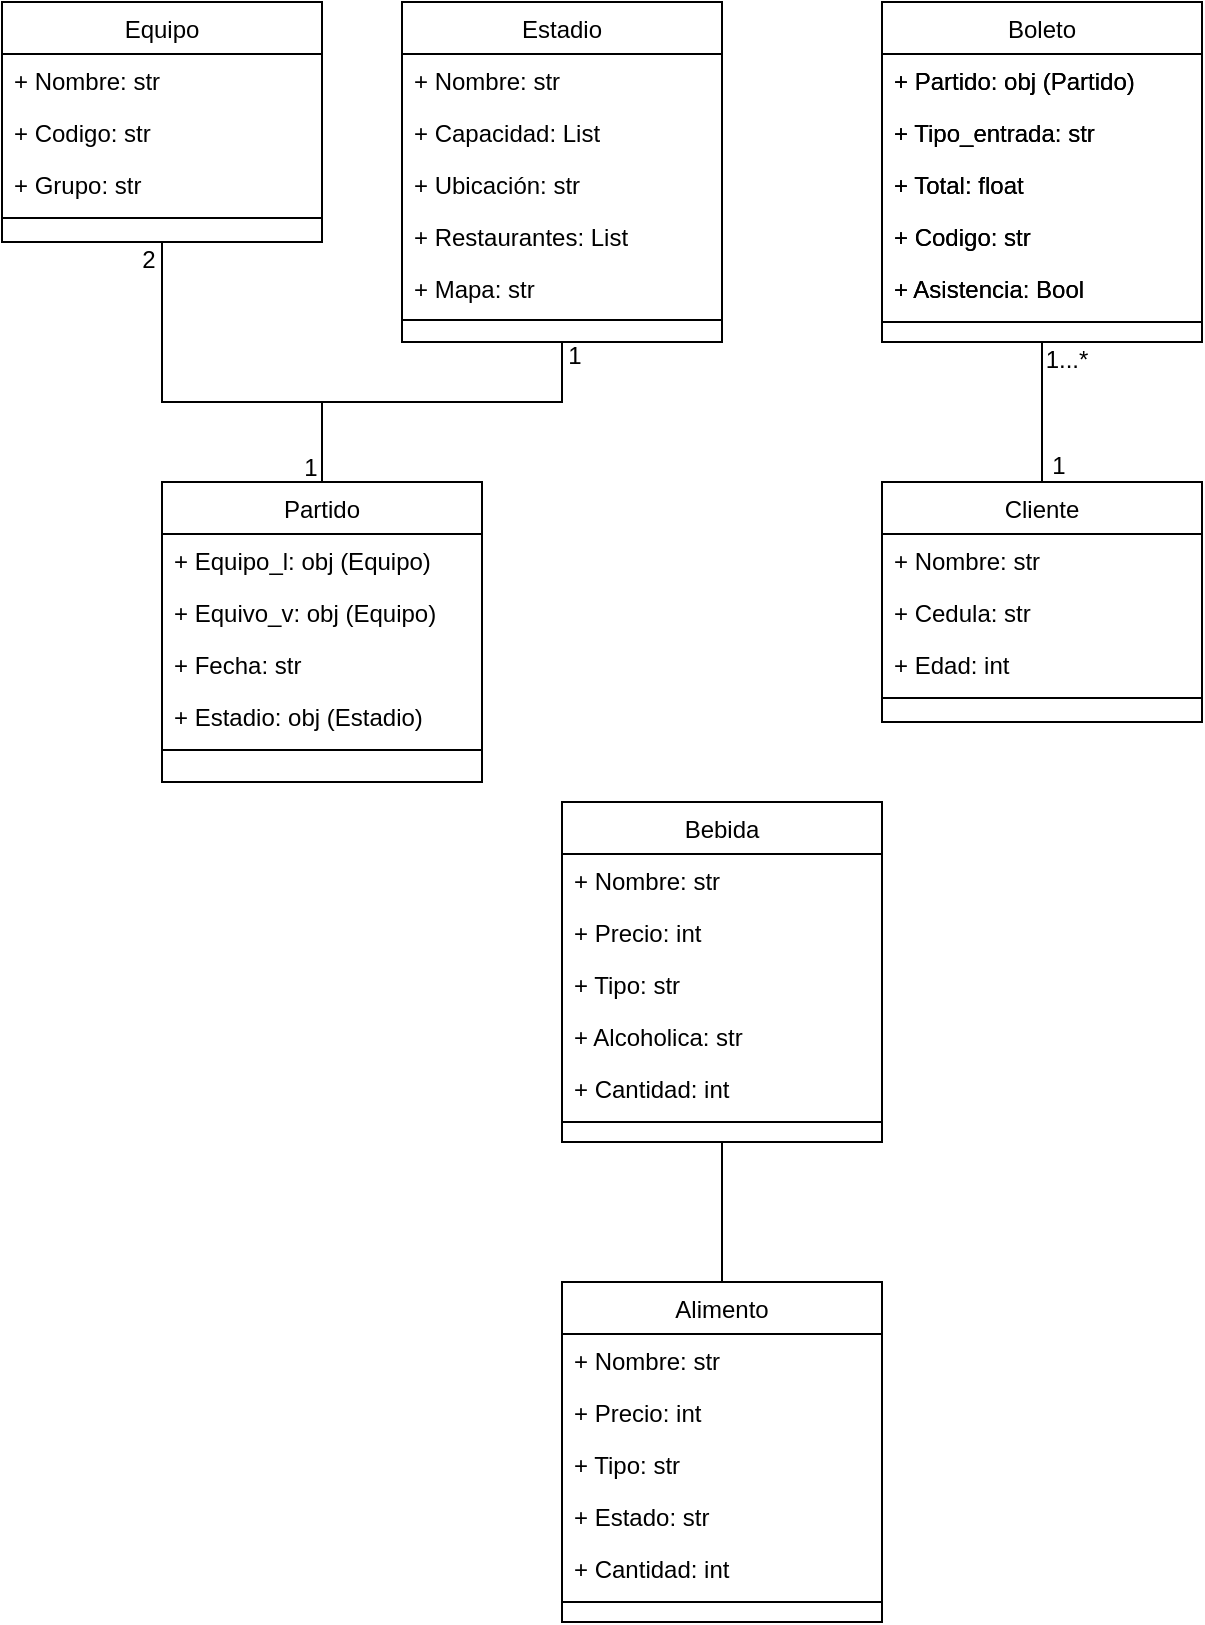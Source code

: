 <mxfile version="20.6.0" type="device"><diagram id="C5RBs43oDa-KdzZeNtuy" name="Page-1"><mxGraphModel dx="1113" dy="731" grid="1" gridSize="10" guides="1" tooltips="1" connect="1" arrows="1" fold="1" page="1" pageScale="1" pageWidth="827" pageHeight="1169" math="0" shadow="0"><root><mxCell id="WIyWlLk6GJQsqaUBKTNV-0"/><mxCell id="WIyWlLk6GJQsqaUBKTNV-1" parent="WIyWlLk6GJQsqaUBKTNV-0"/><mxCell id="zkfFHV4jXpPFQw0GAbJ--6" value="Equipo" style="swimlane;fontStyle=0;align=center;verticalAlign=top;childLayout=stackLayout;horizontal=1;startSize=26;horizontalStack=0;resizeParent=1;resizeLast=0;collapsible=1;marginBottom=0;rounded=0;shadow=0;strokeWidth=1;" parent="WIyWlLk6GJQsqaUBKTNV-1" vertex="1"><mxGeometry x="40" y="40" width="160" height="120" as="geometry"><mxRectangle x="130" y="380" width="160" height="26" as="alternateBounds"/></mxGeometry></mxCell><mxCell id="zkfFHV4jXpPFQw0GAbJ--7" value="+ Nombre: str" style="text;align=left;verticalAlign=top;spacingLeft=4;spacingRight=4;overflow=hidden;rotatable=0;points=[[0,0.5],[1,0.5]];portConstraint=eastwest;" parent="zkfFHV4jXpPFQw0GAbJ--6" vertex="1"><mxGeometry y="26" width="160" height="26" as="geometry"/></mxCell><mxCell id="zkfFHV4jXpPFQw0GAbJ--8" value="+ Codigo: str" style="text;align=left;verticalAlign=top;spacingLeft=4;spacingRight=4;overflow=hidden;rotatable=0;points=[[0,0.5],[1,0.5]];portConstraint=eastwest;rounded=0;shadow=0;html=0;" parent="zkfFHV4jXpPFQw0GAbJ--6" vertex="1"><mxGeometry y="52" width="160" height="26" as="geometry"/></mxCell><mxCell id="JEULDpPS-3oN2OhBegiu-0" value="+ Grupo: str" style="text;align=left;verticalAlign=top;spacingLeft=4;spacingRight=4;overflow=hidden;rotatable=0;points=[[0,0.5],[1,0.5]];portConstraint=eastwest;rounded=0;shadow=0;html=0;" vertex="1" parent="zkfFHV4jXpPFQw0GAbJ--6"><mxGeometry y="78" width="160" height="26" as="geometry"/></mxCell><mxCell id="zkfFHV4jXpPFQw0GAbJ--9" value="" style="line;html=1;strokeWidth=1;align=left;verticalAlign=middle;spacingTop=-1;spacingLeft=3;spacingRight=3;rotatable=0;labelPosition=right;points=[];portConstraint=eastwest;" parent="zkfFHV4jXpPFQw0GAbJ--6" vertex="1"><mxGeometry y="104" width="160" height="8" as="geometry"/></mxCell><mxCell id="zkfFHV4jXpPFQw0GAbJ--13" value="Estadio" style="swimlane;fontStyle=0;align=center;verticalAlign=top;childLayout=stackLayout;horizontal=1;startSize=26;horizontalStack=0;resizeParent=1;resizeLast=0;collapsible=1;marginBottom=0;rounded=0;shadow=0;strokeWidth=1;" parent="WIyWlLk6GJQsqaUBKTNV-1" vertex="1"><mxGeometry x="240" y="40" width="160" height="170" as="geometry"><mxRectangle x="340" y="380" width="170" height="26" as="alternateBounds"/></mxGeometry></mxCell><mxCell id="zkfFHV4jXpPFQw0GAbJ--14" value="+ Nombre: str" style="text;align=left;verticalAlign=top;spacingLeft=4;spacingRight=4;overflow=hidden;rotatable=0;points=[[0,0.5],[1,0.5]];portConstraint=eastwest;" parent="zkfFHV4jXpPFQw0GAbJ--13" vertex="1"><mxGeometry y="26" width="160" height="26" as="geometry"/></mxCell><mxCell id="JEULDpPS-3oN2OhBegiu-2" value="+ Capacidad: List" style="text;align=left;verticalAlign=top;spacingLeft=4;spacingRight=4;overflow=hidden;rotatable=0;points=[[0,0.5],[1,0.5]];portConstraint=eastwest;" vertex="1" parent="zkfFHV4jXpPFQw0GAbJ--13"><mxGeometry y="52" width="160" height="26" as="geometry"/></mxCell><mxCell id="JEULDpPS-3oN2OhBegiu-3" value="+ Ubicación: str" style="text;align=left;verticalAlign=top;spacingLeft=4;spacingRight=4;overflow=hidden;rotatable=0;points=[[0,0.5],[1,0.5]];portConstraint=eastwest;" vertex="1" parent="zkfFHV4jXpPFQw0GAbJ--13"><mxGeometry y="78" width="160" height="26" as="geometry"/></mxCell><mxCell id="JEULDpPS-3oN2OhBegiu-5" value="+ Restaurantes: List" style="text;align=left;verticalAlign=top;spacingLeft=4;spacingRight=4;overflow=hidden;rotatable=0;points=[[0,0.5],[1,0.5]];portConstraint=eastwest;" vertex="1" parent="zkfFHV4jXpPFQw0GAbJ--13"><mxGeometry y="104" width="160" height="26" as="geometry"/></mxCell><mxCell id="JEULDpPS-3oN2OhBegiu-4" value="+ Mapa: str" style="text;align=left;verticalAlign=top;spacingLeft=4;spacingRight=4;overflow=hidden;rotatable=0;points=[[0,0.5],[1,0.5]];portConstraint=eastwest;" vertex="1" parent="zkfFHV4jXpPFQw0GAbJ--13"><mxGeometry y="130" width="160" height="26" as="geometry"/></mxCell><mxCell id="zkfFHV4jXpPFQw0GAbJ--15" value="" style="line;html=1;strokeWidth=1;align=left;verticalAlign=middle;spacingTop=-1;spacingLeft=3;spacingRight=3;rotatable=0;labelPosition=right;points=[];portConstraint=eastwest;" parent="zkfFHV4jXpPFQw0GAbJ--13" vertex="1"><mxGeometry y="156" width="160" height="6" as="geometry"/></mxCell><mxCell id="JEULDpPS-3oN2OhBegiu-7" value="Partido" style="swimlane;fontStyle=0;align=center;verticalAlign=top;childLayout=stackLayout;horizontal=1;startSize=26;horizontalStack=0;resizeParent=1;resizeLast=0;collapsible=1;marginBottom=0;rounded=0;shadow=0;strokeWidth=1;" vertex="1" parent="WIyWlLk6GJQsqaUBKTNV-1"><mxGeometry x="120" y="280" width="160" height="150" as="geometry"><mxRectangle x="130" y="380" width="160" height="26" as="alternateBounds"/></mxGeometry></mxCell><mxCell id="JEULDpPS-3oN2OhBegiu-8" value="+ Equipo_l: obj (Equipo)" style="text;align=left;verticalAlign=top;spacingLeft=4;spacingRight=4;overflow=hidden;rotatable=0;points=[[0,0.5],[1,0.5]];portConstraint=eastwest;" vertex="1" parent="JEULDpPS-3oN2OhBegiu-7"><mxGeometry y="26" width="160" height="26" as="geometry"/></mxCell><mxCell id="JEULDpPS-3oN2OhBegiu-9" value="+ Equivo_v: obj (Equipo)" style="text;align=left;verticalAlign=top;spacingLeft=4;spacingRight=4;overflow=hidden;rotatable=0;points=[[0,0.5],[1,0.5]];portConstraint=eastwest;rounded=0;shadow=0;html=0;" vertex="1" parent="JEULDpPS-3oN2OhBegiu-7"><mxGeometry y="52" width="160" height="26" as="geometry"/></mxCell><mxCell id="JEULDpPS-3oN2OhBegiu-10" value="+ Fecha: str" style="text;align=left;verticalAlign=top;spacingLeft=4;spacingRight=4;overflow=hidden;rotatable=0;points=[[0,0.5],[1,0.5]];portConstraint=eastwest;rounded=0;shadow=0;html=0;" vertex="1" parent="JEULDpPS-3oN2OhBegiu-7"><mxGeometry y="78" width="160" height="26" as="geometry"/></mxCell><mxCell id="JEULDpPS-3oN2OhBegiu-13" value="+ Estadio: obj (Estadio)" style="text;align=left;verticalAlign=top;spacingLeft=4;spacingRight=4;overflow=hidden;rotatable=0;points=[[0,0.5],[1,0.5]];portConstraint=eastwest;rounded=0;shadow=0;html=0;" vertex="1" parent="JEULDpPS-3oN2OhBegiu-7"><mxGeometry y="104" width="160" height="26" as="geometry"/></mxCell><mxCell id="JEULDpPS-3oN2OhBegiu-11" value="" style="line;html=1;strokeWidth=1;align=left;verticalAlign=middle;spacingTop=-1;spacingLeft=3;spacingRight=3;rotatable=0;labelPosition=right;points=[];portConstraint=eastwest;" vertex="1" parent="JEULDpPS-3oN2OhBegiu-7"><mxGeometry y="130" width="160" height="8" as="geometry"/></mxCell><mxCell id="JEULDpPS-3oN2OhBegiu-15" value="" style="endArrow=none;html=1;rounded=0;entryX=0.5;entryY=1;entryDx=0;entryDy=0;exitX=0.5;exitY=0;exitDx=0;exitDy=0;" edge="1" parent="WIyWlLk6GJQsqaUBKTNV-1" source="JEULDpPS-3oN2OhBegiu-7" target="zkfFHV4jXpPFQw0GAbJ--13"><mxGeometry width="50" height="50" relative="1" as="geometry"><mxPoint x="290" y="390" as="sourcePoint"/><mxPoint x="340" y="340" as="targetPoint"/><Array as="points"><mxPoint x="200" y="240"/><mxPoint x="320" y="240"/></Array></mxGeometry></mxCell><mxCell id="JEULDpPS-3oN2OhBegiu-16" value="" style="endArrow=none;html=1;rounded=0;entryX=0.5;entryY=1;entryDx=0;entryDy=0;exitX=0.5;exitY=0;exitDx=0;exitDy=0;" edge="1" parent="WIyWlLk6GJQsqaUBKTNV-1" source="JEULDpPS-3oN2OhBegiu-7" target="zkfFHV4jXpPFQw0GAbJ--6"><mxGeometry width="50" height="50" relative="1" as="geometry"><mxPoint x="200" y="270" as="sourcePoint"/><mxPoint x="340" y="340" as="targetPoint"/><Array as="points"><mxPoint x="200" y="240"/><mxPoint x="120" y="240"/></Array></mxGeometry></mxCell><mxCell id="JEULDpPS-3oN2OhBegiu-17" value="Boleto" style="swimlane;fontStyle=0;align=center;verticalAlign=top;childLayout=stackLayout;horizontal=1;startSize=26;horizontalStack=0;resizeParent=1;resizeLast=0;collapsible=1;marginBottom=0;rounded=0;shadow=0;strokeWidth=1;" vertex="1" parent="WIyWlLk6GJQsqaUBKTNV-1"><mxGeometry x="480" y="40" width="160" height="170" as="geometry"><mxRectangle x="130" y="380" width="160" height="26" as="alternateBounds"/></mxGeometry></mxCell><mxCell id="JEULDpPS-3oN2OhBegiu-18" value="+ Partido: obj (Partido)" style="text;align=left;verticalAlign=top;spacingLeft=4;spacingRight=4;overflow=hidden;rotatable=0;points=[[0,0.5],[1,0.5]];portConstraint=eastwest;" vertex="1" parent="JEULDpPS-3oN2OhBegiu-17"><mxGeometry y="26" width="160" height="26" as="geometry"/></mxCell><mxCell id="JEULDpPS-3oN2OhBegiu-19" value="+ Tipo_entrada: str" style="text;align=left;verticalAlign=top;spacingLeft=4;spacingRight=4;overflow=hidden;rotatable=0;points=[[0,0.5],[1,0.5]];portConstraint=eastwest;rounded=0;shadow=0;html=0;" vertex="1" parent="JEULDpPS-3oN2OhBegiu-17"><mxGeometry y="52" width="160" height="26" as="geometry"/></mxCell><mxCell id="JEULDpPS-3oN2OhBegiu-20" value="+ Total: float" style="text;align=left;verticalAlign=top;spacingLeft=4;spacingRight=4;overflow=hidden;rotatable=0;points=[[0,0.5],[1,0.5]];portConstraint=eastwest;rounded=0;shadow=0;html=0;" vertex="1" parent="JEULDpPS-3oN2OhBegiu-17"><mxGeometry y="78" width="160" height="26" as="geometry"/></mxCell><mxCell id="JEULDpPS-3oN2OhBegiu-32" value="+ Codigo: str" style="text;align=left;verticalAlign=top;spacingLeft=4;spacingRight=4;overflow=hidden;rotatable=0;points=[[0,0.5],[1,0.5]];portConstraint=eastwest;rounded=0;shadow=0;html=0;" vertex="1" parent="JEULDpPS-3oN2OhBegiu-17"><mxGeometry y="104" width="160" height="26" as="geometry"/></mxCell><mxCell id="JEULDpPS-3oN2OhBegiu-31" value="+ Asistencia: Bool" style="text;align=left;verticalAlign=top;spacingLeft=4;spacingRight=4;overflow=hidden;rotatable=0;points=[[0,0.5],[1,0.5]];portConstraint=eastwest;rounded=0;shadow=0;html=0;" vertex="1" parent="JEULDpPS-3oN2OhBegiu-17"><mxGeometry y="130" width="160" height="26" as="geometry"/></mxCell><mxCell id="JEULDpPS-3oN2OhBegiu-21" value="" style="line;html=1;strokeWidth=1;align=left;verticalAlign=middle;spacingTop=-1;spacingLeft=3;spacingRight=3;rotatable=0;labelPosition=right;points=[];portConstraint=eastwest;" vertex="1" parent="JEULDpPS-3oN2OhBegiu-17"><mxGeometry y="156" width="160" height="8" as="geometry"/></mxCell><mxCell id="JEULDpPS-3oN2OhBegiu-22" value="Cliente" style="swimlane;fontStyle=0;align=center;verticalAlign=top;childLayout=stackLayout;horizontal=1;startSize=26;horizontalStack=0;resizeParent=1;resizeLast=0;collapsible=1;marginBottom=0;rounded=0;shadow=0;strokeWidth=1;" vertex="1" parent="WIyWlLk6GJQsqaUBKTNV-1"><mxGeometry x="480" y="280" width="160" height="120" as="geometry"><mxRectangle x="130" y="380" width="160" height="26" as="alternateBounds"/></mxGeometry></mxCell><mxCell id="JEULDpPS-3oN2OhBegiu-23" value="+ Nombre: str" style="text;align=left;verticalAlign=top;spacingLeft=4;spacingRight=4;overflow=hidden;rotatable=0;points=[[0,0.5],[1,0.5]];portConstraint=eastwest;" vertex="1" parent="JEULDpPS-3oN2OhBegiu-22"><mxGeometry y="26" width="160" height="26" as="geometry"/></mxCell><mxCell id="JEULDpPS-3oN2OhBegiu-24" value="+ Cedula: str" style="text;align=left;verticalAlign=top;spacingLeft=4;spacingRight=4;overflow=hidden;rotatable=0;points=[[0,0.5],[1,0.5]];portConstraint=eastwest;rounded=0;shadow=0;html=0;" vertex="1" parent="JEULDpPS-3oN2OhBegiu-22"><mxGeometry y="52" width="160" height="26" as="geometry"/></mxCell><mxCell id="JEULDpPS-3oN2OhBegiu-25" value="+ Edad: int" style="text;align=left;verticalAlign=top;spacingLeft=4;spacingRight=4;overflow=hidden;rotatable=0;points=[[0,0.5],[1,0.5]];portConstraint=eastwest;rounded=0;shadow=0;html=0;" vertex="1" parent="JEULDpPS-3oN2OhBegiu-22"><mxGeometry y="78" width="160" height="26" as="geometry"/></mxCell><mxCell id="JEULDpPS-3oN2OhBegiu-27" value="" style="line;html=1;strokeWidth=1;align=left;verticalAlign=middle;spacingTop=-1;spacingLeft=3;spacingRight=3;rotatable=0;labelPosition=right;points=[];portConstraint=eastwest;" vertex="1" parent="JEULDpPS-3oN2OhBegiu-22"><mxGeometry y="104" width="160" height="8" as="geometry"/></mxCell><mxCell id="JEULDpPS-3oN2OhBegiu-29" value="" style="endArrow=none;html=1;rounded=0;entryX=0.5;entryY=1;entryDx=0;entryDy=0;exitX=0.5;exitY=0;exitDx=0;exitDy=0;" edge="1" parent="WIyWlLk6GJQsqaUBKTNV-1" source="JEULDpPS-3oN2OhBegiu-22" target="JEULDpPS-3oN2OhBegiu-17"><mxGeometry width="50" height="50" relative="1" as="geometry"><mxPoint x="630" y="270" as="sourcePoint"/><mxPoint x="770" y="340" as="targetPoint"/><Array as="points"/></mxGeometry></mxCell><mxCell id="JEULDpPS-3oN2OhBegiu-35" value="1" style="text;html=1;align=center;verticalAlign=middle;resizable=0;points=[];autosize=1;strokeColor=none;fillColor=none;" vertex="1" parent="WIyWlLk6GJQsqaUBKTNV-1"><mxGeometry x="553" y="257" width="30" height="30" as="geometry"/></mxCell><mxCell id="JEULDpPS-3oN2OhBegiu-36" value="Boleto" style="swimlane;fontStyle=0;align=center;verticalAlign=top;childLayout=stackLayout;horizontal=1;startSize=26;horizontalStack=0;resizeParent=1;resizeLast=0;collapsible=1;marginBottom=0;rounded=0;shadow=0;strokeWidth=1;" vertex="1" parent="WIyWlLk6GJQsqaUBKTNV-1"><mxGeometry x="480" y="40" width="160" height="170" as="geometry"><mxRectangle x="130" y="380" width="160" height="26" as="alternateBounds"/></mxGeometry></mxCell><mxCell id="JEULDpPS-3oN2OhBegiu-37" value="+ Partido: obj (Partido)" style="text;align=left;verticalAlign=top;spacingLeft=4;spacingRight=4;overflow=hidden;rotatable=0;points=[[0,0.5],[1,0.5]];portConstraint=eastwest;" vertex="1" parent="JEULDpPS-3oN2OhBegiu-36"><mxGeometry y="26" width="160" height="26" as="geometry"/></mxCell><mxCell id="JEULDpPS-3oN2OhBegiu-38" value="+ Tipo_entrada: str" style="text;align=left;verticalAlign=top;spacingLeft=4;spacingRight=4;overflow=hidden;rotatable=0;points=[[0,0.5],[1,0.5]];portConstraint=eastwest;rounded=0;shadow=0;html=0;" vertex="1" parent="JEULDpPS-3oN2OhBegiu-36"><mxGeometry y="52" width="160" height="26" as="geometry"/></mxCell><mxCell id="JEULDpPS-3oN2OhBegiu-39" value="+ Total: float" style="text;align=left;verticalAlign=top;spacingLeft=4;spacingRight=4;overflow=hidden;rotatable=0;points=[[0,0.5],[1,0.5]];portConstraint=eastwest;rounded=0;shadow=0;html=0;" vertex="1" parent="JEULDpPS-3oN2OhBegiu-36"><mxGeometry y="78" width="160" height="26" as="geometry"/></mxCell><mxCell id="JEULDpPS-3oN2OhBegiu-40" value="+ Codigo: str" style="text;align=left;verticalAlign=top;spacingLeft=4;spacingRight=4;overflow=hidden;rotatable=0;points=[[0,0.5],[1,0.5]];portConstraint=eastwest;rounded=0;shadow=0;html=0;" vertex="1" parent="JEULDpPS-3oN2OhBegiu-36"><mxGeometry y="104" width="160" height="26" as="geometry"/></mxCell><mxCell id="JEULDpPS-3oN2OhBegiu-41" value="+ Asistencia: Bool" style="text;align=left;verticalAlign=top;spacingLeft=4;spacingRight=4;overflow=hidden;rotatable=0;points=[[0,0.5],[1,0.5]];portConstraint=eastwest;rounded=0;shadow=0;html=0;" vertex="1" parent="JEULDpPS-3oN2OhBegiu-36"><mxGeometry y="130" width="160" height="26" as="geometry"/></mxCell><mxCell id="JEULDpPS-3oN2OhBegiu-42" value="" style="line;html=1;strokeWidth=1;align=left;verticalAlign=middle;spacingTop=-1;spacingLeft=3;spacingRight=3;rotatable=0;labelPosition=right;points=[];portConstraint=eastwest;" vertex="1" parent="JEULDpPS-3oN2OhBegiu-36"><mxGeometry y="156" width="160" height="8" as="geometry"/></mxCell><mxCell id="JEULDpPS-3oN2OhBegiu-50" value="Bebida" style="swimlane;fontStyle=0;align=center;verticalAlign=top;childLayout=stackLayout;horizontal=1;startSize=26;horizontalStack=0;resizeParent=1;resizeLast=0;collapsible=1;marginBottom=0;rounded=0;shadow=0;strokeWidth=1;" vertex="1" parent="WIyWlLk6GJQsqaUBKTNV-1"><mxGeometry x="320" y="440" width="160" height="170" as="geometry"><mxRectangle x="130" y="380" width="160" height="26" as="alternateBounds"/></mxGeometry></mxCell><mxCell id="JEULDpPS-3oN2OhBegiu-51" value="+ Nombre: str" style="text;align=left;verticalAlign=top;spacingLeft=4;spacingRight=4;overflow=hidden;rotatable=0;points=[[0,0.5],[1,0.5]];portConstraint=eastwest;" vertex="1" parent="JEULDpPS-3oN2OhBegiu-50"><mxGeometry y="26" width="160" height="26" as="geometry"/></mxCell><mxCell id="JEULDpPS-3oN2OhBegiu-52" value="+ Precio: int" style="text;align=left;verticalAlign=top;spacingLeft=4;spacingRight=4;overflow=hidden;rotatable=0;points=[[0,0.5],[1,0.5]];portConstraint=eastwest;rounded=0;shadow=0;html=0;" vertex="1" parent="JEULDpPS-3oN2OhBegiu-50"><mxGeometry y="52" width="160" height="26" as="geometry"/></mxCell><mxCell id="JEULDpPS-3oN2OhBegiu-53" value="+ Tipo: str" style="text;align=left;verticalAlign=top;spacingLeft=4;spacingRight=4;overflow=hidden;rotatable=0;points=[[0,0.5],[1,0.5]];portConstraint=eastwest;rounded=0;shadow=0;html=0;" vertex="1" parent="JEULDpPS-3oN2OhBegiu-50"><mxGeometry y="78" width="160" height="26" as="geometry"/></mxCell><mxCell id="JEULDpPS-3oN2OhBegiu-54" value="+ Alcoholica: str" style="text;align=left;verticalAlign=top;spacingLeft=4;spacingRight=4;overflow=hidden;rotatable=0;points=[[0,0.5],[1,0.5]];portConstraint=eastwest;rounded=0;shadow=0;html=0;" vertex="1" parent="JEULDpPS-3oN2OhBegiu-50"><mxGeometry y="104" width="160" height="26" as="geometry"/></mxCell><mxCell id="JEULDpPS-3oN2OhBegiu-55" value="+ Cantidad: int" style="text;align=left;verticalAlign=top;spacingLeft=4;spacingRight=4;overflow=hidden;rotatable=0;points=[[0,0.5],[1,0.5]];portConstraint=eastwest;rounded=0;shadow=0;html=0;" vertex="1" parent="JEULDpPS-3oN2OhBegiu-50"><mxGeometry y="130" width="160" height="26" as="geometry"/></mxCell><mxCell id="JEULDpPS-3oN2OhBegiu-56" value="" style="line;html=1;strokeWidth=1;align=left;verticalAlign=middle;spacingTop=-1;spacingLeft=3;spacingRight=3;rotatable=0;labelPosition=right;points=[];portConstraint=eastwest;" vertex="1" parent="JEULDpPS-3oN2OhBegiu-50"><mxGeometry y="156" width="160" height="8" as="geometry"/></mxCell><mxCell id="JEULDpPS-3oN2OhBegiu-57" value="1...*" style="text;html=1;align=center;verticalAlign=middle;resizable=0;points=[];autosize=1;strokeColor=none;fillColor=none;" vertex="1" parent="WIyWlLk6GJQsqaUBKTNV-1"><mxGeometry x="552" y="204" width="40" height="30" as="geometry"/></mxCell><mxCell id="JEULDpPS-3oN2OhBegiu-59" value="Alimento" style="swimlane;fontStyle=0;align=center;verticalAlign=top;childLayout=stackLayout;horizontal=1;startSize=26;horizontalStack=0;resizeParent=1;resizeLast=0;collapsible=1;marginBottom=0;rounded=0;shadow=0;strokeWidth=1;" vertex="1" parent="WIyWlLk6GJQsqaUBKTNV-1"><mxGeometry x="320" y="680" width="160" height="170" as="geometry"><mxRectangle x="130" y="380" width="160" height="26" as="alternateBounds"/></mxGeometry></mxCell><mxCell id="JEULDpPS-3oN2OhBegiu-60" value="+ Nombre: str" style="text;align=left;verticalAlign=top;spacingLeft=4;spacingRight=4;overflow=hidden;rotatable=0;points=[[0,0.5],[1,0.5]];portConstraint=eastwest;" vertex="1" parent="JEULDpPS-3oN2OhBegiu-59"><mxGeometry y="26" width="160" height="26" as="geometry"/></mxCell><mxCell id="JEULDpPS-3oN2OhBegiu-61" value="+ Precio: int" style="text;align=left;verticalAlign=top;spacingLeft=4;spacingRight=4;overflow=hidden;rotatable=0;points=[[0,0.5],[1,0.5]];portConstraint=eastwest;rounded=0;shadow=0;html=0;" vertex="1" parent="JEULDpPS-3oN2OhBegiu-59"><mxGeometry y="52" width="160" height="26" as="geometry"/></mxCell><mxCell id="JEULDpPS-3oN2OhBegiu-62" value="+ Tipo: str" style="text;align=left;verticalAlign=top;spacingLeft=4;spacingRight=4;overflow=hidden;rotatable=0;points=[[0,0.5],[1,0.5]];portConstraint=eastwest;rounded=0;shadow=0;html=0;" vertex="1" parent="JEULDpPS-3oN2OhBegiu-59"><mxGeometry y="78" width="160" height="26" as="geometry"/></mxCell><mxCell id="JEULDpPS-3oN2OhBegiu-63" value="+ Estado: str" style="text;align=left;verticalAlign=top;spacingLeft=4;spacingRight=4;overflow=hidden;rotatable=0;points=[[0,0.5],[1,0.5]];portConstraint=eastwest;rounded=0;shadow=0;html=0;" vertex="1" parent="JEULDpPS-3oN2OhBegiu-59"><mxGeometry y="104" width="160" height="26" as="geometry"/></mxCell><mxCell id="JEULDpPS-3oN2OhBegiu-64" value="+ Cantidad: int" style="text;align=left;verticalAlign=top;spacingLeft=4;spacingRight=4;overflow=hidden;rotatable=0;points=[[0,0.5],[1,0.5]];portConstraint=eastwest;rounded=0;shadow=0;html=0;" vertex="1" parent="JEULDpPS-3oN2OhBegiu-59"><mxGeometry y="130" width="160" height="26" as="geometry"/></mxCell><mxCell id="JEULDpPS-3oN2OhBegiu-65" value="" style="line;html=1;strokeWidth=1;align=left;verticalAlign=middle;spacingTop=-1;spacingLeft=3;spacingRight=3;rotatable=0;labelPosition=right;points=[];portConstraint=eastwest;" vertex="1" parent="JEULDpPS-3oN2OhBegiu-59"><mxGeometry y="156" width="160" height="8" as="geometry"/></mxCell><mxCell id="JEULDpPS-3oN2OhBegiu-66" value="" style="endArrow=none;html=1;rounded=0;exitX=0.5;exitY=0;exitDx=0;exitDy=0;entryX=0.5;entryY=1;entryDx=0;entryDy=0;" edge="1" parent="WIyWlLk6GJQsqaUBKTNV-1" source="JEULDpPS-3oN2OhBegiu-59" target="JEULDpPS-3oN2OhBegiu-50"><mxGeometry width="50" height="50" relative="1" as="geometry"><mxPoint x="590" y="670" as="sourcePoint"/><mxPoint x="640" y="620" as="targetPoint"/></mxGeometry></mxCell><mxCell id="JEULDpPS-3oN2OhBegiu-67" value="1" style="text;html=1;align=center;verticalAlign=middle;resizable=0;points=[];autosize=1;strokeColor=none;fillColor=none;" vertex="1" parent="WIyWlLk6GJQsqaUBKTNV-1"><mxGeometry x="179" y="258" width="30" height="30" as="geometry"/></mxCell><mxCell id="JEULDpPS-3oN2OhBegiu-69" value="2" style="text;html=1;align=center;verticalAlign=middle;resizable=0;points=[];autosize=1;strokeColor=none;fillColor=none;" vertex="1" parent="WIyWlLk6GJQsqaUBKTNV-1"><mxGeometry x="98" y="154" width="30" height="30" as="geometry"/></mxCell><mxCell id="JEULDpPS-3oN2OhBegiu-71" value="1" style="text;html=1;align=center;verticalAlign=middle;resizable=0;points=[];autosize=1;strokeColor=none;fillColor=none;" vertex="1" parent="WIyWlLk6GJQsqaUBKTNV-1"><mxGeometry x="311" y="202" width="30" height="30" as="geometry"/></mxCell></root></mxGraphModel></diagram></mxfile>